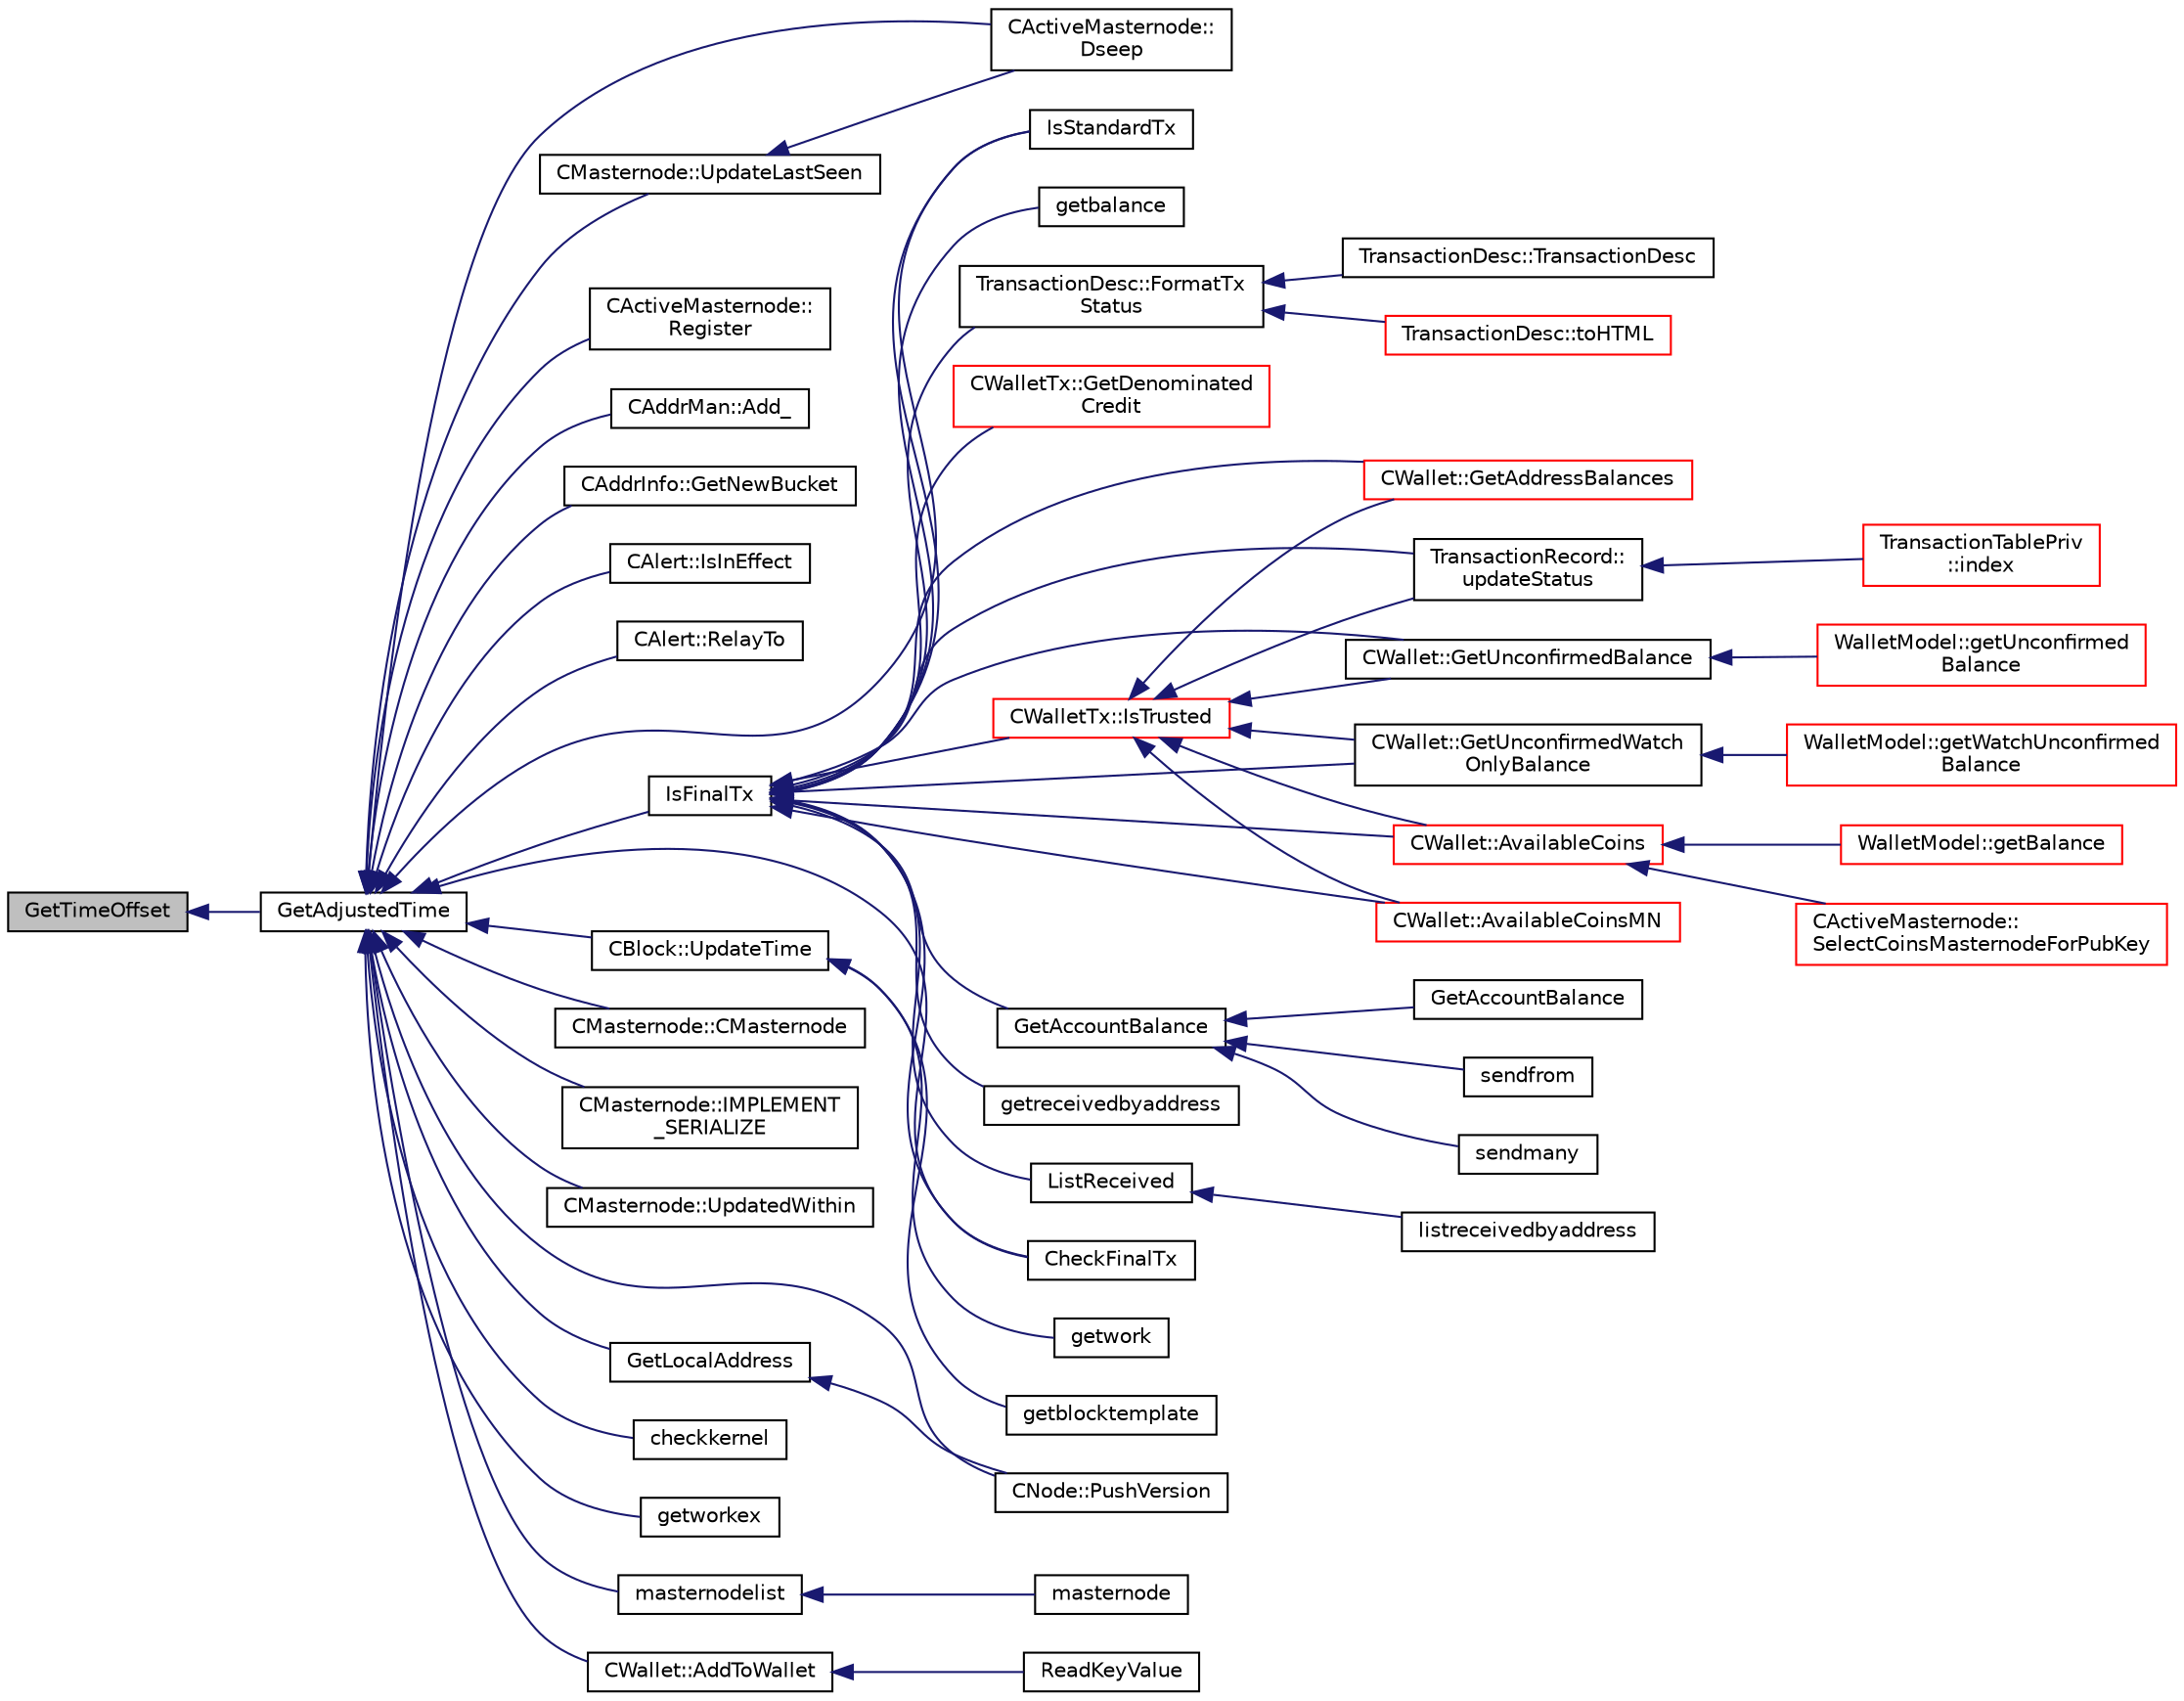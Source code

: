 digraph "GetTimeOffset"
{
  edge [fontname="Helvetica",fontsize="10",labelfontname="Helvetica",labelfontsize="10"];
  node [fontname="Helvetica",fontsize="10",shape=record];
  rankdir="LR";
  Node785 [label="GetTimeOffset",height=0.2,width=0.4,color="black", fillcolor="grey75", style="filled", fontcolor="black"];
  Node785 -> Node786 [dir="back",color="midnightblue",fontsize="10",style="solid",fontname="Helvetica"];
  Node786 [label="GetAdjustedTime",height=0.2,width=0.4,color="black", fillcolor="white", style="filled",URL="$d8/d3c/util_8h.html#a09f81b9c7650f898cf3cf305b87547e6"];
  Node786 -> Node787 [dir="back",color="midnightblue",fontsize="10",style="solid",fontname="Helvetica"];
  Node787 [label="CActiveMasternode::\lDseep",height=0.2,width=0.4,color="black", fillcolor="white", style="filled",URL="$d9/d29/class_c_active_masternode.html#aa14a1a9611f6b73cc3e860cda75de88c"];
  Node786 -> Node788 [dir="back",color="midnightblue",fontsize="10",style="solid",fontname="Helvetica"];
  Node788 [label="CActiveMasternode::\lRegister",height=0.2,width=0.4,color="black", fillcolor="white", style="filled",URL="$d9/d29/class_c_active_masternode.html#a1fd28a721112cda22fe2f9e1045cf397",tooltip="Register any Masternode. "];
  Node786 -> Node789 [dir="back",color="midnightblue",fontsize="10",style="solid",fontname="Helvetica"];
  Node789 [label="CAddrMan::Add_",height=0.2,width=0.4,color="black", fillcolor="white", style="filled",URL="$d1/dc7/class_c_addr_man.html#a9dd6df8b1904548a86054d19d4a90724"];
  Node786 -> Node790 [dir="back",color="midnightblue",fontsize="10",style="solid",fontname="Helvetica"];
  Node790 [label="CAddrInfo::GetNewBucket",height=0.2,width=0.4,color="black", fillcolor="white", style="filled",URL="$dd/d92/class_c_addr_info.html#af5990f1a51d8b64dfcdf995355eee1d3"];
  Node786 -> Node791 [dir="back",color="midnightblue",fontsize="10",style="solid",fontname="Helvetica"];
  Node791 [label="CAlert::IsInEffect",height=0.2,width=0.4,color="black", fillcolor="white", style="filled",URL="$db/dff/class_c_alert.html#a018da40779a5c095c38bf10f4256cee6"];
  Node786 -> Node792 [dir="back",color="midnightblue",fontsize="10",style="solid",fontname="Helvetica"];
  Node792 [label="CAlert::RelayTo",height=0.2,width=0.4,color="black", fillcolor="white", style="filled",URL="$db/dff/class_c_alert.html#a21a801f1a5978889722771d4eb13bf37"];
  Node786 -> Node793 [dir="back",color="midnightblue",fontsize="10",style="solid",fontname="Helvetica"];
  Node793 [label="IsStandardTx",height=0.2,width=0.4,color="black", fillcolor="white", style="filled",URL="$df/d0a/main_8cpp.html#acd163a09d0e4384ebe85dead57730dd7"];
  Node786 -> Node794 [dir="back",color="midnightblue",fontsize="10",style="solid",fontname="Helvetica"];
  Node794 [label="IsFinalTx",height=0.2,width=0.4,color="black", fillcolor="white", style="filled",URL="$d4/dbf/main_8h.html#aa7ca31ac11bff224c6b0ac27fccce7b5"];
  Node794 -> Node793 [dir="back",color="midnightblue",fontsize="10",style="solid",fontname="Helvetica"];
  Node794 -> Node795 [dir="back",color="midnightblue",fontsize="10",style="solid",fontname="Helvetica"];
  Node795 [label="TransactionDesc::FormatTx\lStatus",height=0.2,width=0.4,color="black", fillcolor="white", style="filled",URL="$d4/da9/class_transaction_desc.html#afcd4db6bf3a341cafe06a57ec31b7531"];
  Node795 -> Node796 [dir="back",color="midnightblue",fontsize="10",style="solid",fontname="Helvetica"];
  Node796 [label="TransactionDesc::toHTML",height=0.2,width=0.4,color="red", fillcolor="white", style="filled",URL="$d4/da9/class_transaction_desc.html#ab7c9dbb2048aae121dd9d75df86e64f4"];
  Node795 -> Node798 [dir="back",color="midnightblue",fontsize="10",style="solid",fontname="Helvetica"];
  Node798 [label="TransactionDesc::TransactionDesc",height=0.2,width=0.4,color="black", fillcolor="white", style="filled",URL="$d4/da9/class_transaction_desc.html#a609692b1f24bc1e990f00fad38bf6932"];
  Node794 -> Node799 [dir="back",color="midnightblue",fontsize="10",style="solid",fontname="Helvetica"];
  Node799 [label="TransactionRecord::\lupdateStatus",height=0.2,width=0.4,color="black", fillcolor="white", style="filled",URL="$d1/da7/class_transaction_record.html#a9b643dd885a790ae511705a1446556be",tooltip="Update status from core wallet tx. "];
  Node799 -> Node800 [dir="back",color="midnightblue",fontsize="10",style="solid",fontname="Helvetica"];
  Node800 [label="TransactionTablePriv\l::index",height=0.2,width=0.4,color="red", fillcolor="white", style="filled",URL="$d2/ddb/class_transaction_table_priv.html#ac692aa6aa7820e80accc971c70e0fae5"];
  Node794 -> Node814 [dir="back",color="midnightblue",fontsize="10",style="solid",fontname="Helvetica"];
  Node814 [label="getreceivedbyaddress",height=0.2,width=0.4,color="black", fillcolor="white", style="filled",URL="$df/d1d/rpcwallet_8cpp.html#abbb6475509aa2e69844f0b3a8bcb422a"];
  Node794 -> Node815 [dir="back",color="midnightblue",fontsize="10",style="solid",fontname="Helvetica"];
  Node815 [label="GetAccountBalance",height=0.2,width=0.4,color="black", fillcolor="white", style="filled",URL="$df/d1d/rpcwallet_8cpp.html#a02d239cd69692dab8bbb33eb0010de1b"];
  Node815 -> Node816 [dir="back",color="midnightblue",fontsize="10",style="solid",fontname="Helvetica"];
  Node816 [label="GetAccountBalance",height=0.2,width=0.4,color="black", fillcolor="white", style="filled",URL="$df/d1d/rpcwallet_8cpp.html#af46abb4dba0774b0027591d6e3b30b1e"];
  Node815 -> Node817 [dir="back",color="midnightblue",fontsize="10",style="solid",fontname="Helvetica"];
  Node817 [label="sendfrom",height=0.2,width=0.4,color="black", fillcolor="white", style="filled",URL="$df/d1d/rpcwallet_8cpp.html#a845eaefd9ec7752b1145c183205524d0"];
  Node815 -> Node818 [dir="back",color="midnightblue",fontsize="10",style="solid",fontname="Helvetica"];
  Node818 [label="sendmany",height=0.2,width=0.4,color="black", fillcolor="white", style="filled",URL="$df/d1d/rpcwallet_8cpp.html#adeb5f23f20fb4e589dab23cadf75c92d"];
  Node794 -> Node819 [dir="back",color="midnightblue",fontsize="10",style="solid",fontname="Helvetica"];
  Node819 [label="getbalance",height=0.2,width=0.4,color="black", fillcolor="white", style="filled",URL="$df/d1d/rpcwallet_8cpp.html#a1fdcef480c78c033eb587bd442ec305f"];
  Node794 -> Node820 [dir="back",color="midnightblue",fontsize="10",style="solid",fontname="Helvetica"];
  Node820 [label="ListReceived",height=0.2,width=0.4,color="black", fillcolor="white", style="filled",URL="$df/d1d/rpcwallet_8cpp.html#a0cc958f67a8d6d0002cb4fee19eddb5c"];
  Node820 -> Node821 [dir="back",color="midnightblue",fontsize="10",style="solid",fontname="Helvetica"];
  Node821 [label="listreceivedbyaddress",height=0.2,width=0.4,color="black", fillcolor="white", style="filled",URL="$df/d1d/rpcwallet_8cpp.html#a34b36ceb4a7e36e0dab24cf675c49da5"];
  Node794 -> Node822 [dir="back",color="midnightblue",fontsize="10",style="solid",fontname="Helvetica"];
  Node822 [label="CheckFinalTx",height=0.2,width=0.4,color="black", fillcolor="white", style="filled",URL="$db/d38/validation_8h.html#a6cb9692522ea533161204264849df858",tooltip="Transaction validation functions. "];
  Node794 -> Node823 [dir="back",color="midnightblue",fontsize="10",style="solid",fontname="Helvetica"];
  Node823 [label="CWallet::GetUnconfirmedBalance",height=0.2,width=0.4,color="black", fillcolor="white", style="filled",URL="$d2/de5/class_c_wallet.html#a6e6e1497535d499242c2f2a76d1cbe63"];
  Node823 -> Node824 [dir="back",color="midnightblue",fontsize="10",style="solid",fontname="Helvetica"];
  Node824 [label="WalletModel::getUnconfirmed\lBalance",height=0.2,width=0.4,color="red", fillcolor="white", style="filled",URL="$d4/d27/class_wallet_model.html#a5028f20a33e0d17942abeea537916736"];
  Node794 -> Node831 [dir="back",color="midnightblue",fontsize="10",style="solid",fontname="Helvetica"];
  Node831 [label="CWallet::GetUnconfirmedWatch\lOnlyBalance",height=0.2,width=0.4,color="black", fillcolor="white", style="filled",URL="$d2/de5/class_c_wallet.html#ab0c110f14f0429f9de594b2293837621"];
  Node831 -> Node832 [dir="back",color="midnightblue",fontsize="10",style="solid",fontname="Helvetica"];
  Node832 [label="WalletModel::getWatchUnconfirmed\lBalance",height=0.2,width=0.4,color="red", fillcolor="white", style="filled",URL="$d4/d27/class_wallet_model.html#a691b35afd9aff056e1398fd057691ff1"];
  Node794 -> Node833 [dir="back",color="midnightblue",fontsize="10",style="solid",fontname="Helvetica"];
  Node833 [label="CWallet::AvailableCoins",height=0.2,width=0.4,color="red", fillcolor="white", style="filled",URL="$d2/de5/class_c_wallet.html#a0f950dede91de2be32ea8c43a40469ab"];
  Node833 -> Node834 [dir="back",color="midnightblue",fontsize="10",style="solid",fontname="Helvetica"];
  Node834 [label="CActiveMasternode::\lSelectCoinsMasternodeForPubKey",height=0.2,width=0.4,color="red", fillcolor="white", style="filled",URL="$d9/d29/class_c_active_masternode.html#aefe3cf727f6f6407da78d41afe9846d0"];
  Node833 -> Node837 [dir="back",color="midnightblue",fontsize="10",style="solid",fontname="Helvetica"];
  Node837 [label="WalletModel::getBalance",height=0.2,width=0.4,color="red", fillcolor="white", style="filled",URL="$d4/d27/class_wallet_model.html#a4d2cb225a19b89c64f4b5d81faf89beb"];
  Node794 -> Node847 [dir="back",color="midnightblue",fontsize="10",style="solid",fontname="Helvetica"];
  Node847 [label="CWallet::AvailableCoinsMN",height=0.2,width=0.4,color="red", fillcolor="white", style="filled",URL="$d2/de5/class_c_wallet.html#a8ba0ffab3889fb1d3519d8578e26cb16"];
  Node794 -> Node851 [dir="back",color="midnightblue",fontsize="10",style="solid",fontname="Helvetica"];
  Node851 [label="CWallet::GetAddressBalances",height=0.2,width=0.4,color="red", fillcolor="white", style="filled",URL="$d2/de5/class_c_wallet.html#aadffdf5d0e2f2413cdcc2a39fc2e310d"];
  Node794 -> Node853 [dir="back",color="midnightblue",fontsize="10",style="solid",fontname="Helvetica"];
  Node853 [label="CWalletTx::GetDenominated\lCredit",height=0.2,width=0.4,color="red", fillcolor="white", style="filled",URL="$d6/d53/class_c_wallet_tx.html#add56840ebbe56702eeddbfda1870d628"];
  Node794 -> Node855 [dir="back",color="midnightblue",fontsize="10",style="solid",fontname="Helvetica"];
  Node855 [label="CWalletTx::IsTrusted",height=0.2,width=0.4,color="red", fillcolor="white", style="filled",URL="$d6/d53/class_c_wallet_tx.html#a71efb0d5b5def8ae00a1d74b8741bfcb"];
  Node855 -> Node799 [dir="back",color="midnightblue",fontsize="10",style="solid",fontname="Helvetica"];
  Node855 -> Node823 [dir="back",color="midnightblue",fontsize="10",style="solid",fontname="Helvetica"];
  Node855 -> Node831 [dir="back",color="midnightblue",fontsize="10",style="solid",fontname="Helvetica"];
  Node855 -> Node833 [dir="back",color="midnightblue",fontsize="10",style="solid",fontname="Helvetica"];
  Node855 -> Node847 [dir="back",color="midnightblue",fontsize="10",style="solid",fontname="Helvetica"];
  Node855 -> Node851 [dir="back",color="midnightblue",fontsize="10",style="solid",fontname="Helvetica"];
  Node786 -> Node869 [dir="back",color="midnightblue",fontsize="10",style="solid",fontname="Helvetica"];
  Node869 [label="CBlock::UpdateTime",height=0.2,width=0.4,color="black", fillcolor="white", style="filled",URL="$d3/d51/class_c_block.html#a71bb61e73b1ab6b7d4e1867a0d3a2cf8"];
  Node869 -> Node870 [dir="back",color="midnightblue",fontsize="10",style="solid",fontname="Helvetica"];
  Node870 [label="getwork",height=0.2,width=0.4,color="black", fillcolor="white", style="filled",URL="$d4/ddd/rpcmining_8cpp.html#a356be62c93d38267a7da9e1cb644d547"];
  Node869 -> Node871 [dir="back",color="midnightblue",fontsize="10",style="solid",fontname="Helvetica"];
  Node871 [label="getblocktemplate",height=0.2,width=0.4,color="black", fillcolor="white", style="filled",URL="$d4/ddd/rpcmining_8cpp.html#a27347eecedd59156c914fcb5ce488f9a"];
  Node786 -> Node872 [dir="back",color="midnightblue",fontsize="10",style="solid",fontname="Helvetica"];
  Node872 [label="CMasternode::CMasternode",height=0.2,width=0.4,color="black", fillcolor="white", style="filled",URL="$d6/dac/class_c_masternode.html#a9783a33543d5d7b5f7101f3196562276"];
  Node786 -> Node873 [dir="back",color="midnightblue",fontsize="10",style="solid",fontname="Helvetica"];
  Node873 [label="CMasternode::IMPLEMENT\l_SERIALIZE",height=0.2,width=0.4,color="black", fillcolor="white", style="filled",URL="$d6/dac/class_c_masternode.html#a23f8a7f38abec82c4df748fd50e424ea"];
  Node786 -> Node874 [dir="back",color="midnightblue",fontsize="10",style="solid",fontname="Helvetica"];
  Node874 [label="CMasternode::UpdateLastSeen",height=0.2,width=0.4,color="black", fillcolor="white", style="filled",URL="$d6/dac/class_c_masternode.html#a4df24cd487ed7080727d3f93b87e31ff"];
  Node874 -> Node787 [dir="back",color="midnightblue",fontsize="10",style="solid",fontname="Helvetica"];
  Node786 -> Node875 [dir="back",color="midnightblue",fontsize="10",style="solid",fontname="Helvetica"];
  Node875 [label="CMasternode::UpdatedWithin",height=0.2,width=0.4,color="black", fillcolor="white", style="filled",URL="$d6/dac/class_c_masternode.html#a17a47a46119850be455485147c377bc5"];
  Node786 -> Node876 [dir="back",color="midnightblue",fontsize="10",style="solid",fontname="Helvetica"];
  Node876 [label="GetLocalAddress",height=0.2,width=0.4,color="black", fillcolor="white", style="filled",URL="$d7/d97/net_8h.html#af0cb3bbd4d42cac8723e22004ffb43af"];
  Node876 -> Node877 [dir="back",color="midnightblue",fontsize="10",style="solid",fontname="Helvetica"];
  Node877 [label="CNode::PushVersion",height=0.2,width=0.4,color="black", fillcolor="white", style="filled",URL="$d1/d64/class_c_node.html#a4dbfe4f6c1fd162aaa905e4bd201d536"];
  Node786 -> Node877 [dir="back",color="midnightblue",fontsize="10",style="solid",fontname="Helvetica"];
  Node786 -> Node878 [dir="back",color="midnightblue",fontsize="10",style="solid",fontname="Helvetica"];
  Node878 [label="checkkernel",height=0.2,width=0.4,color="black", fillcolor="white", style="filled",URL="$d4/ddd/rpcmining_8cpp.html#a36ee2284a7252841b8a62a9531b6acbc"];
  Node786 -> Node879 [dir="back",color="midnightblue",fontsize="10",style="solid",fontname="Helvetica"];
  Node879 [label="getworkex",height=0.2,width=0.4,color="black", fillcolor="white", style="filled",URL="$d4/ddd/rpcmining_8cpp.html#aa40f86dc468a3f2ef4a3bba99e20a069"];
  Node786 -> Node880 [dir="back",color="midnightblue",fontsize="10",style="solid",fontname="Helvetica"];
  Node880 [label="masternodelist",height=0.2,width=0.4,color="black", fillcolor="white", style="filled",URL="$d5/d6b/rpcstashedsend_8cpp.html#a3a7ed7e37f21eb2912afc6e776f7236c"];
  Node880 -> Node850 [dir="back",color="midnightblue",fontsize="10",style="solid",fontname="Helvetica"];
  Node850 [label="masternode",height=0.2,width=0.4,color="black", fillcolor="white", style="filled",URL="$d5/d6b/rpcstashedsend_8cpp.html#a30609e443aeb47c29ed0878d16b1b5e1"];
  Node786 -> Node822 [dir="back",color="midnightblue",fontsize="10",style="solid",fontname="Helvetica"];
  Node786 -> Node881 [dir="back",color="midnightblue",fontsize="10",style="solid",fontname="Helvetica"];
  Node881 [label="CWallet::AddToWallet",height=0.2,width=0.4,color="black", fillcolor="white", style="filled",URL="$d2/de5/class_c_wallet.html#adf34c789fd6eab1eeed22ef16837f558"];
  Node881 -> Node882 [dir="back",color="midnightblue",fontsize="10",style="solid",fontname="Helvetica"];
  Node882 [label="ReadKeyValue",height=0.2,width=0.4,color="black", fillcolor="white", style="filled",URL="$dc/d75/walletdb_8cpp.html#ad1f171cf096f5479805a06fc20480343"];
}
